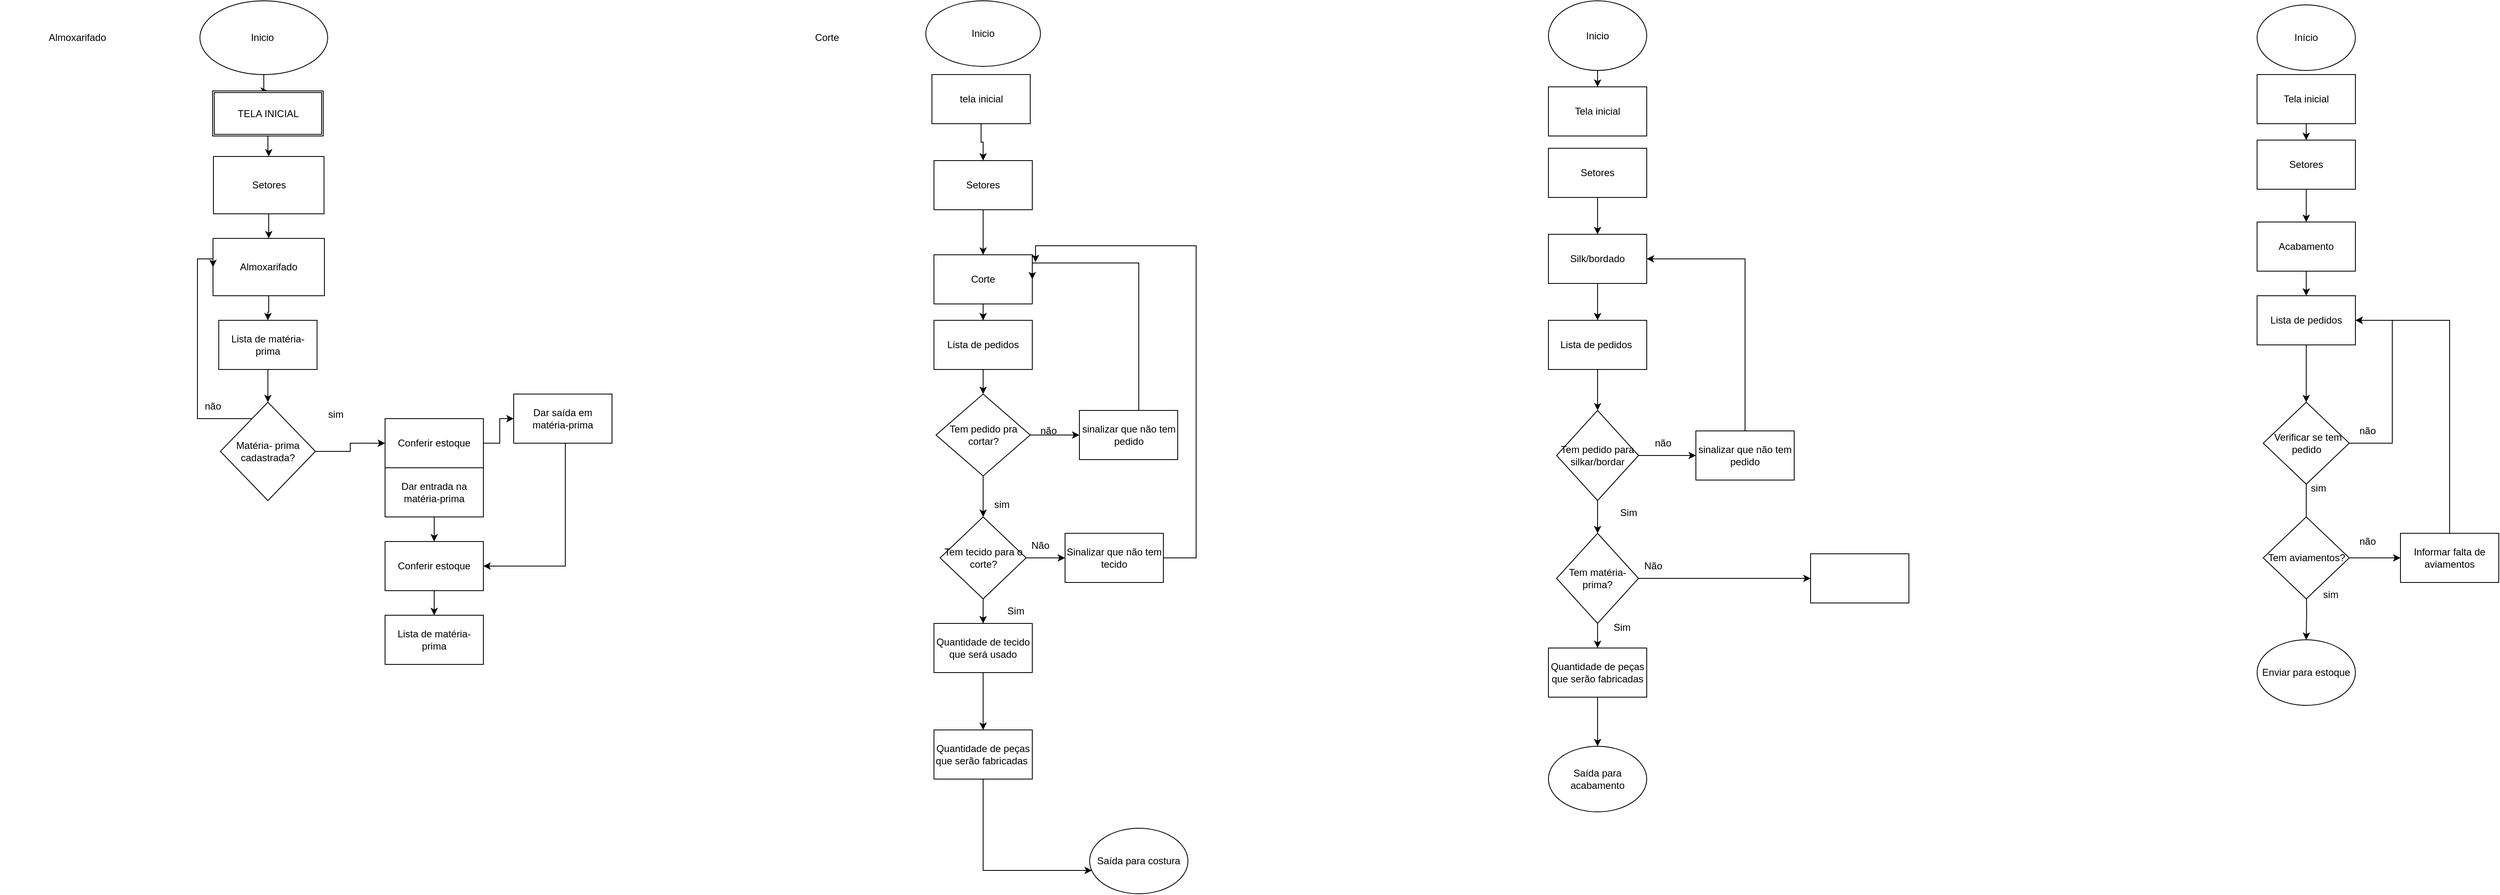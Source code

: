 <mxfile version="24.4.13" type="device">
  <diagram name="Página-1" id="mC3P3-g2l_9qBY8GvUhR">
    <mxGraphModel dx="1914" dy="1008" grid="1" gridSize="10" guides="1" tooltips="1" connect="1" arrows="1" fold="1" page="1" pageScale="1" pageWidth="827" pageHeight="1169" math="0" shadow="0">
      <root>
        <mxCell id="0" />
        <mxCell id="1" parent="0" />
        <mxCell id="L8KfVmaeTNZIXn7nYRQm-2" value="" style="edgeStyle=orthogonalEdgeStyle;rounded=0;orthogonalLoop=1;jettySize=auto;html=1;" parent="1" source="PYSRqreDHbwuCnctKfHl-1" target="L8KfVmaeTNZIXn7nYRQm-1" edge="1">
          <mxGeometry relative="1" as="geometry" />
        </mxCell>
        <mxCell id="PYSRqreDHbwuCnctKfHl-1" value="Inicio&amp;nbsp;" style="ellipse;whiteSpace=wrap;html=1;" parent="1" vertex="1">
          <mxGeometry x="324" width="156" height="90" as="geometry" />
        </mxCell>
        <mxCell id="PYSRqreDHbwuCnctKfHl-5" value="" style="edgeStyle=orthogonalEdgeStyle;rounded=0;orthogonalLoop=1;jettySize=auto;html=1;" parent="1" source="PYSRqreDHbwuCnctKfHl-2" target="PYSRqreDHbwuCnctKfHl-4" edge="1">
          <mxGeometry relative="1" as="geometry" />
        </mxCell>
        <mxCell id="PYSRqreDHbwuCnctKfHl-2" value="Setores" style="rounded=0;whiteSpace=wrap;html=1;" parent="1" vertex="1">
          <mxGeometry x="340.5" y="190" width="135" height="70" as="geometry" />
        </mxCell>
        <mxCell id="PYSRqreDHbwuCnctKfHl-24" value="" style="edgeStyle=orthogonalEdgeStyle;rounded=0;orthogonalLoop=1;jettySize=auto;html=1;" parent="1" source="PYSRqreDHbwuCnctKfHl-4" target="PYSRqreDHbwuCnctKfHl-23" edge="1">
          <mxGeometry relative="1" as="geometry" />
        </mxCell>
        <mxCell id="PYSRqreDHbwuCnctKfHl-4" value="Almoxarifado" style="rounded=0;whiteSpace=wrap;html=1;" parent="1" vertex="1">
          <mxGeometry x="340" y="290" width="136" height="70" as="geometry" />
        </mxCell>
        <mxCell id="PYSRqreDHbwuCnctKfHl-8" style="edgeStyle=orthogonalEdgeStyle;rounded=0;orthogonalLoop=1;jettySize=auto;html=1;entryX=0;entryY=0.5;entryDx=0;entryDy=0;" parent="1" source="PYSRqreDHbwuCnctKfHl-6" target="PYSRqreDHbwuCnctKfHl-4" edge="1">
          <mxGeometry relative="1" as="geometry">
            <Array as="points">
              <mxPoint x="321" y="510" />
              <mxPoint x="321" y="315" />
            </Array>
          </mxGeometry>
        </mxCell>
        <mxCell id="PYSRqreDHbwuCnctKfHl-20" value="" style="edgeStyle=orthogonalEdgeStyle;rounded=0;orthogonalLoop=1;jettySize=auto;html=1;" parent="1" source="PYSRqreDHbwuCnctKfHl-6" target="PYSRqreDHbwuCnctKfHl-14" edge="1">
          <mxGeometry relative="1" as="geometry" />
        </mxCell>
        <mxCell id="PYSRqreDHbwuCnctKfHl-6" value="Matéria- prima cadastrada?" style="rhombus;whiteSpace=wrap;html=1;" parent="1" vertex="1">
          <mxGeometry x="349" y="490" width="116" height="120" as="geometry" />
        </mxCell>
        <mxCell id="PYSRqreDHbwuCnctKfHl-11" value="não" style="text;html=1;align=center;verticalAlign=middle;whiteSpace=wrap;rounded=0;" parent="1" vertex="1">
          <mxGeometry x="310" y="480" width="60" height="30" as="geometry" />
        </mxCell>
        <mxCell id="PYSRqreDHbwuCnctKfHl-12" value="sim" style="text;html=1;align=center;verticalAlign=middle;whiteSpace=wrap;rounded=0;" parent="1" vertex="1">
          <mxGeometry x="460" y="490" width="60" height="30" as="geometry" />
        </mxCell>
        <mxCell id="PYSRqreDHbwuCnctKfHl-16" value="" style="edgeStyle=orthogonalEdgeStyle;rounded=0;orthogonalLoop=1;jettySize=auto;html=1;" parent="1" source="PYSRqreDHbwuCnctKfHl-14" target="PYSRqreDHbwuCnctKfHl-15" edge="1">
          <mxGeometry relative="1" as="geometry" />
        </mxCell>
        <mxCell id="PYSRqreDHbwuCnctKfHl-31" value="" style="edgeStyle=orthogonalEdgeStyle;rounded=0;orthogonalLoop=1;jettySize=auto;html=1;" parent="1" source="PYSRqreDHbwuCnctKfHl-14" target="PYSRqreDHbwuCnctKfHl-30" edge="1">
          <mxGeometry relative="1" as="geometry" />
        </mxCell>
        <mxCell id="PYSRqreDHbwuCnctKfHl-14" value="Conferir estoque" style="rounded=0;whiteSpace=wrap;html=1;" parent="1" vertex="1">
          <mxGeometry x="550" y="510" width="120" height="60" as="geometry" />
        </mxCell>
        <mxCell id="PYSRqreDHbwuCnctKfHl-28" value="" style="edgeStyle=orthogonalEdgeStyle;rounded=0;orthogonalLoop=1;jettySize=auto;html=1;" parent="1" source="PYSRqreDHbwuCnctKfHl-15" target="PYSRqreDHbwuCnctKfHl-27" edge="1">
          <mxGeometry relative="1" as="geometry" />
        </mxCell>
        <mxCell id="PYSRqreDHbwuCnctKfHl-15" value="Dar entrada na matéria-prima" style="rounded=0;whiteSpace=wrap;html=1;" parent="1" vertex="1">
          <mxGeometry x="550" y="570" width="120" height="60" as="geometry" />
        </mxCell>
        <mxCell id="PYSRqreDHbwuCnctKfHl-25" value="" style="edgeStyle=orthogonalEdgeStyle;rounded=0;orthogonalLoop=1;jettySize=auto;html=1;" parent="1" source="PYSRqreDHbwuCnctKfHl-23" target="PYSRqreDHbwuCnctKfHl-6" edge="1">
          <mxGeometry relative="1" as="geometry" />
        </mxCell>
        <mxCell id="PYSRqreDHbwuCnctKfHl-23" value="Lista de matéria-prima" style="rounded=0;whiteSpace=wrap;html=1;" parent="1" vertex="1">
          <mxGeometry x="347" y="390" width="120" height="60" as="geometry" />
        </mxCell>
        <mxCell id="PYSRqreDHbwuCnctKfHl-34" value="" style="edgeStyle=orthogonalEdgeStyle;rounded=0;orthogonalLoop=1;jettySize=auto;html=1;" parent="1" source="PYSRqreDHbwuCnctKfHl-27" target="PYSRqreDHbwuCnctKfHl-33" edge="1">
          <mxGeometry relative="1" as="geometry" />
        </mxCell>
        <mxCell id="PYSRqreDHbwuCnctKfHl-27" value="Conferir estoque" style="rounded=0;whiteSpace=wrap;html=1;" parent="1" vertex="1">
          <mxGeometry x="550" y="660" width="120" height="60" as="geometry" />
        </mxCell>
        <mxCell id="PYSRqreDHbwuCnctKfHl-35" style="edgeStyle=orthogonalEdgeStyle;rounded=0;orthogonalLoop=1;jettySize=auto;html=1;entryX=1;entryY=0.5;entryDx=0;entryDy=0;" parent="1" source="PYSRqreDHbwuCnctKfHl-30" target="PYSRqreDHbwuCnctKfHl-27" edge="1">
          <mxGeometry relative="1" as="geometry">
            <Array as="points">
              <mxPoint x="770" y="690" />
            </Array>
          </mxGeometry>
        </mxCell>
        <mxCell id="PYSRqreDHbwuCnctKfHl-30" value="Dar saída em matéria-prima" style="rounded=0;whiteSpace=wrap;html=1;" parent="1" vertex="1">
          <mxGeometry x="707" y="480" width="120" height="60" as="geometry" />
        </mxCell>
        <mxCell id="PYSRqreDHbwuCnctKfHl-33" value="Lista de matéria-prima" style="rounded=0;whiteSpace=wrap;html=1;" parent="1" vertex="1">
          <mxGeometry x="550" y="750" width="120" height="60" as="geometry" />
        </mxCell>
        <mxCell id="PYSRqreDHbwuCnctKfHl-37" value="Almoxarifado" style="text;html=1;align=center;verticalAlign=middle;whiteSpace=wrap;rounded=0;" parent="1" vertex="1">
          <mxGeometry x="80" y="20" width="189" height="50" as="geometry" />
        </mxCell>
        <mxCell id="PYSRqreDHbwuCnctKfHl-38" value="Inicio" style="ellipse;whiteSpace=wrap;html=1;" parent="1" vertex="1">
          <mxGeometry x="1210" width="140" height="80" as="geometry" />
        </mxCell>
        <mxCell id="PYSRqreDHbwuCnctKfHl-43" value="" style="edgeStyle=orthogonalEdgeStyle;rounded=0;orthogonalLoop=1;jettySize=auto;html=1;" parent="1" source="PYSRqreDHbwuCnctKfHl-39" target="PYSRqreDHbwuCnctKfHl-42" edge="1">
          <mxGeometry relative="1" as="geometry" />
        </mxCell>
        <mxCell id="PYSRqreDHbwuCnctKfHl-39" value="Setores" style="whiteSpace=wrap;html=1;" parent="1" vertex="1">
          <mxGeometry x="1220" y="195" width="120" height="60" as="geometry" />
        </mxCell>
        <mxCell id="PYSRqreDHbwuCnctKfHl-84" value="" style="edgeStyle=orthogonalEdgeStyle;rounded=0;orthogonalLoop=1;jettySize=auto;html=1;" parent="1" source="PYSRqreDHbwuCnctKfHl-42" target="PYSRqreDHbwuCnctKfHl-83" edge="1">
          <mxGeometry relative="1" as="geometry" />
        </mxCell>
        <mxCell id="PYSRqreDHbwuCnctKfHl-42" value="Corte" style="whiteSpace=wrap;html=1;" parent="1" vertex="1">
          <mxGeometry x="1220" y="310" width="120" height="60" as="geometry" />
        </mxCell>
        <mxCell id="PYSRqreDHbwuCnctKfHl-61" value="" style="edgeStyle=orthogonalEdgeStyle;rounded=0;orthogonalLoop=1;jettySize=auto;html=1;" parent="1" source="PYSRqreDHbwuCnctKfHl-44" target="PYSRqreDHbwuCnctKfHl-60" edge="1">
          <mxGeometry relative="1" as="geometry" />
        </mxCell>
        <mxCell id="PYSRqreDHbwuCnctKfHl-82" value="" style="edgeStyle=orthogonalEdgeStyle;rounded=0;orthogonalLoop=1;jettySize=auto;html=1;" parent="1" source="PYSRqreDHbwuCnctKfHl-44" target="PYSRqreDHbwuCnctKfHl-54" edge="1">
          <mxGeometry relative="1" as="geometry" />
        </mxCell>
        <mxCell id="PYSRqreDHbwuCnctKfHl-44" value="Tem pedido pra cortar?" style="rhombus;whiteSpace=wrap;html=1;" parent="1" vertex="1">
          <mxGeometry x="1222.5" y="480" width="115" height="100" as="geometry" />
        </mxCell>
        <mxCell id="PYSRqreDHbwuCnctKfHl-57" style="edgeStyle=orthogonalEdgeStyle;rounded=0;orthogonalLoop=1;jettySize=auto;html=1;entryX=1;entryY=0.5;entryDx=0;entryDy=0;" parent="1" source="PYSRqreDHbwuCnctKfHl-54" target="PYSRqreDHbwuCnctKfHl-42" edge="1">
          <mxGeometry relative="1" as="geometry">
            <Array as="points">
              <mxPoint x="1470" y="320" />
            </Array>
          </mxGeometry>
        </mxCell>
        <mxCell id="PYSRqreDHbwuCnctKfHl-54" value="sinalizar que não tem pedido" style="whiteSpace=wrap;html=1;" parent="1" vertex="1">
          <mxGeometry x="1397.5" y="500" width="120" height="60" as="geometry" />
        </mxCell>
        <mxCell id="PYSRqreDHbwuCnctKfHl-59" value="sim" style="text;html=1;align=center;verticalAlign=middle;whiteSpace=wrap;rounded=0;" parent="1" vertex="1">
          <mxGeometry x="1272.5" y="600" width="60" height="30" as="geometry" />
        </mxCell>
        <mxCell id="PYSRqreDHbwuCnctKfHl-64" value="" style="edgeStyle=orthogonalEdgeStyle;rounded=0;orthogonalLoop=1;jettySize=auto;html=1;" parent="1" source="PYSRqreDHbwuCnctKfHl-60" target="PYSRqreDHbwuCnctKfHl-63" edge="1">
          <mxGeometry relative="1" as="geometry" />
        </mxCell>
        <mxCell id="PYSRqreDHbwuCnctKfHl-78" value="" style="edgeStyle=orthogonalEdgeStyle;rounded=0;orthogonalLoop=1;jettySize=auto;html=1;" parent="1" source="PYSRqreDHbwuCnctKfHl-60" target="PYSRqreDHbwuCnctKfHl-67" edge="1">
          <mxGeometry relative="1" as="geometry" />
        </mxCell>
        <mxCell id="PYSRqreDHbwuCnctKfHl-60" value="Tem tecido para o corte?" style="rhombus;whiteSpace=wrap;html=1;" parent="1" vertex="1">
          <mxGeometry x="1227.5" y="630" width="105" height="100" as="geometry" />
        </mxCell>
        <mxCell id="PYSRqreDHbwuCnctKfHl-63" value="Sinalizar que não tem tecido" style="whiteSpace=wrap;html=1;" parent="1" vertex="1">
          <mxGeometry x="1380" y="650" width="120" height="60" as="geometry" />
        </mxCell>
        <mxCell id="PYSRqreDHbwuCnctKfHl-70" value="" style="edgeStyle=orthogonalEdgeStyle;rounded=0;orthogonalLoop=1;jettySize=auto;html=1;" parent="1" source="PYSRqreDHbwuCnctKfHl-67" target="PYSRqreDHbwuCnctKfHl-69" edge="1">
          <mxGeometry relative="1" as="geometry" />
        </mxCell>
        <mxCell id="PYSRqreDHbwuCnctKfHl-67" value="Quantidade de tecido que será usado" style="whiteSpace=wrap;html=1;" parent="1" vertex="1">
          <mxGeometry x="1220" y="760" width="120" height="60" as="geometry" />
        </mxCell>
        <mxCell id="PYSRqreDHbwuCnctKfHl-69" value="Quantidade de peças que serão fabricadas&amp;nbsp;" style="whiteSpace=wrap;html=1;" parent="1" vertex="1">
          <mxGeometry x="1220" y="890" width="120" height="60" as="geometry" />
        </mxCell>
        <mxCell id="PYSRqreDHbwuCnctKfHl-79" value="Saída para costura" style="ellipse;whiteSpace=wrap;html=1;" parent="1" vertex="1">
          <mxGeometry x="1410" y="1010" width="120" height="80" as="geometry" />
        </mxCell>
        <mxCell id="PYSRqreDHbwuCnctKfHl-58" value="não" style="text;html=1;align=center;verticalAlign=middle;whiteSpace=wrap;rounded=0;" parent="1" vertex="1">
          <mxGeometry x="1330" y="510" width="60" height="30" as="geometry" />
        </mxCell>
        <mxCell id="PYSRqreDHbwuCnctKfHl-85" value="" style="edgeStyle=orthogonalEdgeStyle;rounded=0;orthogonalLoop=1;jettySize=auto;html=1;" parent="1" source="PYSRqreDHbwuCnctKfHl-83" target="PYSRqreDHbwuCnctKfHl-44" edge="1">
          <mxGeometry relative="1" as="geometry" />
        </mxCell>
        <mxCell id="PYSRqreDHbwuCnctKfHl-83" value="Lista de pedidos" style="rounded=0;whiteSpace=wrap;html=1;" parent="1" vertex="1">
          <mxGeometry x="1220" y="390" width="120" height="60" as="geometry" />
        </mxCell>
        <mxCell id="PYSRqreDHbwuCnctKfHl-86" value="Corte" style="text;html=1;align=center;verticalAlign=middle;whiteSpace=wrap;rounded=0;" parent="1" vertex="1">
          <mxGeometry x="990" y="25" width="199" height="40" as="geometry" />
        </mxCell>
        <mxCell id="PYSRqreDHbwuCnctKfHl-87" value="Não" style="text;html=1;align=center;verticalAlign=middle;whiteSpace=wrap;rounded=0;" parent="1" vertex="1">
          <mxGeometry x="1320" y="650" width="60" height="30" as="geometry" />
        </mxCell>
        <mxCell id="PYSRqreDHbwuCnctKfHl-88" style="edgeStyle=orthogonalEdgeStyle;rounded=0;orthogonalLoop=1;jettySize=auto;html=1;entryX=1.033;entryY=0.15;entryDx=0;entryDy=0;entryPerimeter=0;" parent="1" source="PYSRqreDHbwuCnctKfHl-63" target="PYSRqreDHbwuCnctKfHl-42" edge="1">
          <mxGeometry relative="1" as="geometry">
            <Array as="points">
              <mxPoint x="1540" y="680" />
              <mxPoint x="1540" y="299" />
            </Array>
          </mxGeometry>
        </mxCell>
        <mxCell id="PYSRqreDHbwuCnctKfHl-92" value="Sim" style="text;html=1;align=center;verticalAlign=middle;whiteSpace=wrap;rounded=0;" parent="1" vertex="1">
          <mxGeometry x="1290" y="730" width="60" height="30" as="geometry" />
        </mxCell>
        <mxCell id="nKiUIJWT05ie65iYqZ-9-2" value="" style="edgeStyle=orthogonalEdgeStyle;rounded=0;orthogonalLoop=1;jettySize=auto;html=1;" parent="1" source="PYSRqreDHbwuCnctKfHl-93" target="nKiUIJWT05ie65iYqZ-9-1" edge="1">
          <mxGeometry relative="1" as="geometry" />
        </mxCell>
        <mxCell id="PYSRqreDHbwuCnctKfHl-93" value="Inicio" style="ellipse;whiteSpace=wrap;html=1;" parent="1" vertex="1">
          <mxGeometry x="1970" width="120" height="85" as="geometry" />
        </mxCell>
        <mxCell id="PYSRqreDHbwuCnctKfHl-97" value="" style="edgeStyle=orthogonalEdgeStyle;rounded=0;orthogonalLoop=1;jettySize=auto;html=1;" parent="1" source="PYSRqreDHbwuCnctKfHl-94" target="PYSRqreDHbwuCnctKfHl-96" edge="1">
          <mxGeometry relative="1" as="geometry" />
        </mxCell>
        <mxCell id="PYSRqreDHbwuCnctKfHl-94" value="Setores" style="rounded=0;whiteSpace=wrap;html=1;" parent="1" vertex="1">
          <mxGeometry x="1970" y="180" width="120" height="60" as="geometry" />
        </mxCell>
        <mxCell id="PYSRqreDHbwuCnctKfHl-100" value="" style="edgeStyle=orthogonalEdgeStyle;rounded=0;orthogonalLoop=1;jettySize=auto;html=1;" parent="1" source="PYSRqreDHbwuCnctKfHl-96" target="PYSRqreDHbwuCnctKfHl-99" edge="1">
          <mxGeometry relative="1" as="geometry" />
        </mxCell>
        <mxCell id="PYSRqreDHbwuCnctKfHl-96" value="Silk/bordado" style="rounded=0;whiteSpace=wrap;html=1;" parent="1" vertex="1">
          <mxGeometry x="1970" y="285" width="120" height="60" as="geometry" />
        </mxCell>
        <mxCell id="PYSRqreDHbwuCnctKfHl-103" value="" style="edgeStyle=orthogonalEdgeStyle;rounded=0;orthogonalLoop=1;jettySize=auto;html=1;" parent="1" source="PYSRqreDHbwuCnctKfHl-99" target="PYSRqreDHbwuCnctKfHl-102" edge="1">
          <mxGeometry relative="1" as="geometry" />
        </mxCell>
        <mxCell id="PYSRqreDHbwuCnctKfHl-99" value="Lista de pedidos&amp;nbsp;" style="whiteSpace=wrap;html=1;rounded=0;" parent="1" vertex="1">
          <mxGeometry x="1970" y="390" width="120" height="60" as="geometry" />
        </mxCell>
        <mxCell id="PYSRqreDHbwuCnctKfHl-111" style="edgeStyle=orthogonalEdgeStyle;rounded=0;orthogonalLoop=1;jettySize=auto;html=1;" parent="1" source="PYSRqreDHbwuCnctKfHl-102" target="PYSRqreDHbwuCnctKfHl-104" edge="1">
          <mxGeometry relative="1" as="geometry" />
        </mxCell>
        <mxCell id="fZWXqVM9bZgXu2lIopNz-3" value="" style="edgeStyle=orthogonalEdgeStyle;rounded=0;orthogonalLoop=1;jettySize=auto;html=1;" edge="1" parent="1" source="PYSRqreDHbwuCnctKfHl-102" target="fZWXqVM9bZgXu2lIopNz-2">
          <mxGeometry relative="1" as="geometry" />
        </mxCell>
        <mxCell id="PYSRqreDHbwuCnctKfHl-102" value="Tem pedido para silkar/bordar" style="rhombus;whiteSpace=wrap;html=1;rounded=0;" parent="1" vertex="1">
          <mxGeometry x="1980" y="500" width="100" height="110" as="geometry" />
        </mxCell>
        <mxCell id="PYSRqreDHbwuCnctKfHl-106" style="edgeStyle=orthogonalEdgeStyle;rounded=0;orthogonalLoop=1;jettySize=auto;html=1;entryX=1;entryY=0.5;entryDx=0;entryDy=0;" parent="1" source="PYSRqreDHbwuCnctKfHl-104" target="PYSRqreDHbwuCnctKfHl-96" edge="1">
          <mxGeometry relative="1" as="geometry">
            <Array as="points">
              <mxPoint x="2210" y="315" />
            </Array>
          </mxGeometry>
        </mxCell>
        <mxCell id="PYSRqreDHbwuCnctKfHl-104" value="sinalizar que não tem pedido" style="whiteSpace=wrap;html=1;rounded=0;" parent="1" vertex="1">
          <mxGeometry x="2150" y="525" width="120" height="60" as="geometry" />
        </mxCell>
        <mxCell id="PYSRqreDHbwuCnctKfHl-107" value="não" style="text;html=1;align=center;verticalAlign=middle;whiteSpace=wrap;rounded=0;" parent="1" vertex="1">
          <mxGeometry x="2080" y="525" width="60" height="30" as="geometry" />
        </mxCell>
        <mxCell id="fZWXqVM9bZgXu2lIopNz-5" value="" style="edgeStyle=orthogonalEdgeStyle;rounded=0;orthogonalLoop=1;jettySize=auto;html=1;" edge="1" parent="1" source="PYSRqreDHbwuCnctKfHl-112" target="PYSRqreDHbwuCnctKfHl-119">
          <mxGeometry relative="1" as="geometry" />
        </mxCell>
        <mxCell id="PYSRqreDHbwuCnctKfHl-112" value="Quantidade de peças que serão fabricadas" style="whiteSpace=wrap;html=1;rounded=0;" parent="1" vertex="1">
          <mxGeometry x="1970" y="790" width="120" height="60" as="geometry" />
        </mxCell>
        <mxCell id="PYSRqreDHbwuCnctKfHl-119" value="Saída para acabamento" style="ellipse;whiteSpace=wrap;html=1;" parent="1" vertex="1">
          <mxGeometry x="1970" y="910" width="120" height="80" as="geometry" />
        </mxCell>
        <mxCell id="PYSRqreDHbwuCnctKfHl-121" value="Início" style="ellipse;whiteSpace=wrap;html=1;" parent="1" vertex="1">
          <mxGeometry x="2835" y="5" width="120" height="80" as="geometry" />
        </mxCell>
        <mxCell id="PYSRqreDHbwuCnctKfHl-125" value="" style="edgeStyle=orthogonalEdgeStyle;rounded=0;orthogonalLoop=1;jettySize=auto;html=1;" parent="1" source="PYSRqreDHbwuCnctKfHl-122" target="PYSRqreDHbwuCnctKfHl-124" edge="1">
          <mxGeometry relative="1" as="geometry" />
        </mxCell>
        <mxCell id="PYSRqreDHbwuCnctKfHl-122" value="Setores" style="whiteSpace=wrap;html=1;" parent="1" vertex="1">
          <mxGeometry x="2835" y="170" width="120" height="60" as="geometry" />
        </mxCell>
        <mxCell id="PYSRqreDHbwuCnctKfHl-127" value="" style="edgeStyle=orthogonalEdgeStyle;rounded=0;orthogonalLoop=1;jettySize=auto;html=1;" parent="1" source="PYSRqreDHbwuCnctKfHl-124" target="PYSRqreDHbwuCnctKfHl-126" edge="1">
          <mxGeometry relative="1" as="geometry" />
        </mxCell>
        <mxCell id="PYSRqreDHbwuCnctKfHl-124" value="Acabamento" style="whiteSpace=wrap;html=1;" parent="1" vertex="1">
          <mxGeometry x="2835" y="270" width="120" height="60" as="geometry" />
        </mxCell>
        <mxCell id="PYSRqreDHbwuCnctKfHl-129" value="" style="edgeStyle=orthogonalEdgeStyle;rounded=0;orthogonalLoop=1;jettySize=auto;html=1;" parent="1" source="PYSRqreDHbwuCnctKfHl-126" target="PYSRqreDHbwuCnctKfHl-128" edge="1">
          <mxGeometry relative="1" as="geometry" />
        </mxCell>
        <mxCell id="PYSRqreDHbwuCnctKfHl-126" value="Lista de pedidos" style="whiteSpace=wrap;html=1;" parent="1" vertex="1">
          <mxGeometry x="2835" y="360" width="120" height="60" as="geometry" />
        </mxCell>
        <mxCell id="grHuhRYzhLYFjufmDT5v-2" value="" style="edgeStyle=orthogonalEdgeStyle;rounded=0;orthogonalLoop=1;jettySize=auto;html=1;" parent="1" source="PYSRqreDHbwuCnctKfHl-128" edge="1">
          <mxGeometry relative="1" as="geometry">
            <mxPoint x="2895" y="650" as="targetPoint" />
          </mxGeometry>
        </mxCell>
        <mxCell id="fZWXqVM9bZgXu2lIopNz-15" style="edgeStyle=orthogonalEdgeStyle;rounded=0;orthogonalLoop=1;jettySize=auto;html=1;entryX=1;entryY=0.5;entryDx=0;entryDy=0;" edge="1" parent="1" source="PYSRqreDHbwuCnctKfHl-128" target="PYSRqreDHbwuCnctKfHl-126">
          <mxGeometry relative="1" as="geometry">
            <Array as="points">
              <mxPoint x="3000" y="540" />
              <mxPoint x="3000" y="390" />
            </Array>
          </mxGeometry>
        </mxCell>
        <mxCell id="PYSRqreDHbwuCnctKfHl-128" value="&amp;nbsp;Verificar se tem pedido" style="rhombus;whiteSpace=wrap;html=1;" parent="1" vertex="1">
          <mxGeometry x="2842.5" y="490" width="105" height="100" as="geometry" />
        </mxCell>
        <mxCell id="fZWXqVM9bZgXu2lIopNz-17" style="edgeStyle=orthogonalEdgeStyle;rounded=0;orthogonalLoop=1;jettySize=auto;html=1;entryX=1;entryY=0.5;entryDx=0;entryDy=0;" edge="1" parent="1" source="PYSRqreDHbwuCnctKfHl-130" target="PYSRqreDHbwuCnctKfHl-126">
          <mxGeometry relative="1" as="geometry">
            <Array as="points">
              <mxPoint x="3070" y="390" />
            </Array>
          </mxGeometry>
        </mxCell>
        <mxCell id="PYSRqreDHbwuCnctKfHl-130" value="Informar falta de aviamentos" style="whiteSpace=wrap;html=1;" parent="1" vertex="1">
          <mxGeometry x="3010" y="650" width="120" height="60" as="geometry" />
        </mxCell>
        <mxCell id="PYSRqreDHbwuCnctKfHl-133" value="não" style="text;html=1;align=center;verticalAlign=middle;whiteSpace=wrap;rounded=0;" parent="1" vertex="1">
          <mxGeometry x="2940" y="510" width="60" height="30" as="geometry" />
        </mxCell>
        <mxCell id="fZWXqVM9bZgXu2lIopNz-12" value="" style="edgeStyle=orthogonalEdgeStyle;rounded=0;orthogonalLoop=1;jettySize=auto;html=1;" edge="1" parent="1" target="grHuhRYzhLYFjufmDT5v-7">
          <mxGeometry relative="1" as="geometry">
            <mxPoint x="2895" y="710" as="sourcePoint" />
          </mxGeometry>
        </mxCell>
        <mxCell id="grHuhRYzhLYFjufmDT5v-7" value="&lt;font style=&quot;vertical-align: inherit;&quot;&gt;&lt;font style=&quot;vertical-align: inherit;&quot;&gt;Enviar para estoque&lt;/font&gt;&lt;/font&gt;" style="ellipse;whiteSpace=wrap;html=1;" parent="1" vertex="1">
          <mxGeometry x="2835" y="780" width="120" height="80" as="geometry" />
        </mxCell>
        <mxCell id="grHuhRYzhLYFjufmDT5v-9" value="&lt;font style=&quot;vertical-align: inherit;&quot;&gt;&lt;font style=&quot;vertical-align: inherit;&quot;&gt;sim&lt;/font&gt;&lt;/font&gt;" style="text;html=1;align=center;verticalAlign=middle;whiteSpace=wrap;rounded=0;" parent="1" vertex="1">
          <mxGeometry x="2880" y="580" width="60" height="30" as="geometry" />
        </mxCell>
        <mxCell id="L8KfVmaeTNZIXn7nYRQm-3" value="" style="edgeStyle=orthogonalEdgeStyle;rounded=0;orthogonalLoop=1;jettySize=auto;html=1;" parent="1" source="L8KfVmaeTNZIXn7nYRQm-1" target="PYSRqreDHbwuCnctKfHl-2" edge="1">
          <mxGeometry relative="1" as="geometry" />
        </mxCell>
        <mxCell id="L8KfVmaeTNZIXn7nYRQm-1" value="TELA INICIAL" style="shape=ext;double=1;rounded=0;whiteSpace=wrap;html=1;" parent="1" vertex="1">
          <mxGeometry x="339.5" y="110" width="135" height="55" as="geometry" />
        </mxCell>
        <mxCell id="L8KfVmaeTNZIXn7nYRQm-5" value="" style="edgeStyle=orthogonalEdgeStyle;rounded=0;orthogonalLoop=1;jettySize=auto;html=1;" parent="1" source="L8KfVmaeTNZIXn7nYRQm-4" target="PYSRqreDHbwuCnctKfHl-39" edge="1">
          <mxGeometry relative="1" as="geometry" />
        </mxCell>
        <mxCell id="L8KfVmaeTNZIXn7nYRQm-4" value="tela inicial" style="rounded=0;whiteSpace=wrap;html=1;" parent="1" vertex="1">
          <mxGeometry x="1217.5" y="90" width="120" height="60" as="geometry" />
        </mxCell>
        <mxCell id="nKiUIJWT05ie65iYqZ-9-1" value="Tela inicial" style="rounded=0;whiteSpace=wrap;html=1;" parent="1" vertex="1">
          <mxGeometry x="1970" y="105" width="120" height="60" as="geometry" />
        </mxCell>
        <mxCell id="nKiUIJWT05ie65iYqZ-9-4" value="" style="edgeStyle=orthogonalEdgeStyle;rounded=0;orthogonalLoop=1;jettySize=auto;html=1;" parent="1" source="nKiUIJWT05ie65iYqZ-9-3" target="PYSRqreDHbwuCnctKfHl-122" edge="1">
          <mxGeometry relative="1" as="geometry" />
        </mxCell>
        <mxCell id="nKiUIJWT05ie65iYqZ-9-3" value="Tela inicial" style="rounded=0;whiteSpace=wrap;html=1;" parent="1" vertex="1">
          <mxGeometry x="2835" y="90" width="120" height="60" as="geometry" />
        </mxCell>
        <mxCell id="fZWXqVM9bZgXu2lIopNz-1" style="edgeStyle=orthogonalEdgeStyle;rounded=0;orthogonalLoop=1;jettySize=auto;html=1;entryX=0.023;entryY=0.644;entryDx=0;entryDy=0;entryPerimeter=0;" edge="1" parent="1" source="PYSRqreDHbwuCnctKfHl-69" target="PYSRqreDHbwuCnctKfHl-79">
          <mxGeometry relative="1" as="geometry">
            <Array as="points">
              <mxPoint x="1280" y="1062" />
            </Array>
          </mxGeometry>
        </mxCell>
        <mxCell id="fZWXqVM9bZgXu2lIopNz-4" value="" style="edgeStyle=orthogonalEdgeStyle;rounded=0;orthogonalLoop=1;jettySize=auto;html=1;" edge="1" parent="1" source="fZWXqVM9bZgXu2lIopNz-2" target="PYSRqreDHbwuCnctKfHl-112">
          <mxGeometry relative="1" as="geometry" />
        </mxCell>
        <mxCell id="fZWXqVM9bZgXu2lIopNz-11" style="edgeStyle=orthogonalEdgeStyle;rounded=0;orthogonalLoop=1;jettySize=auto;html=1;" edge="1" parent="1" source="fZWXqVM9bZgXu2lIopNz-2" target="fZWXqVM9bZgXu2lIopNz-10">
          <mxGeometry relative="1" as="geometry" />
        </mxCell>
        <mxCell id="fZWXqVM9bZgXu2lIopNz-2" value="Tem matéria-prima?" style="rhombus;whiteSpace=wrap;html=1;rounded=0;" vertex="1" parent="1">
          <mxGeometry x="1980" y="650" width="100" height="110" as="geometry" />
        </mxCell>
        <mxCell id="fZWXqVM9bZgXu2lIopNz-7" value="Sim" style="text;html=1;align=center;verticalAlign=middle;whiteSpace=wrap;rounded=0;" vertex="1" parent="1">
          <mxGeometry x="2038" y="610" width="60" height="30" as="geometry" />
        </mxCell>
        <mxCell id="fZWXqVM9bZgXu2lIopNz-8" value="Não" style="text;html=1;align=center;verticalAlign=middle;whiteSpace=wrap;rounded=0;" vertex="1" parent="1">
          <mxGeometry x="2068" y="675" width="60" height="30" as="geometry" />
        </mxCell>
        <mxCell id="fZWXqVM9bZgXu2lIopNz-9" value="Sim" style="text;html=1;align=center;verticalAlign=middle;whiteSpace=wrap;rounded=0;" vertex="1" parent="1">
          <mxGeometry x="2030" y="750" width="60" height="30" as="geometry" />
        </mxCell>
        <mxCell id="fZWXqVM9bZgXu2lIopNz-10" value="" style="rounded=0;whiteSpace=wrap;html=1;" vertex="1" parent="1">
          <mxGeometry x="2290" y="675" width="120" height="60" as="geometry" />
        </mxCell>
        <mxCell id="fZWXqVM9bZgXu2lIopNz-16" value="" style="edgeStyle=orthogonalEdgeStyle;rounded=0;orthogonalLoop=1;jettySize=auto;html=1;" edge="1" parent="1" source="fZWXqVM9bZgXu2lIopNz-13" target="PYSRqreDHbwuCnctKfHl-130">
          <mxGeometry relative="1" as="geometry" />
        </mxCell>
        <mxCell id="fZWXqVM9bZgXu2lIopNz-13" value="Tem aviamentos?" style="rhombus;whiteSpace=wrap;html=1;" vertex="1" parent="1">
          <mxGeometry x="2842.5" y="630" width="105" height="100" as="geometry" />
        </mxCell>
        <mxCell id="fZWXqVM9bZgXu2lIopNz-18" value="&lt;font style=&quot;vertical-align: inherit;&quot;&gt;&lt;font style=&quot;vertical-align: inherit;&quot;&gt;sim&lt;/font&gt;&lt;/font&gt;" style="text;html=1;align=center;verticalAlign=middle;whiteSpace=wrap;rounded=0;" vertex="1" parent="1">
          <mxGeometry x="2895" y="710" width="60" height="30" as="geometry" />
        </mxCell>
        <mxCell id="fZWXqVM9bZgXu2lIopNz-19" value="não" style="text;html=1;align=center;verticalAlign=middle;whiteSpace=wrap;rounded=0;" vertex="1" parent="1">
          <mxGeometry x="2940" y="645" width="60" height="30" as="geometry" />
        </mxCell>
      </root>
    </mxGraphModel>
  </diagram>
</mxfile>

